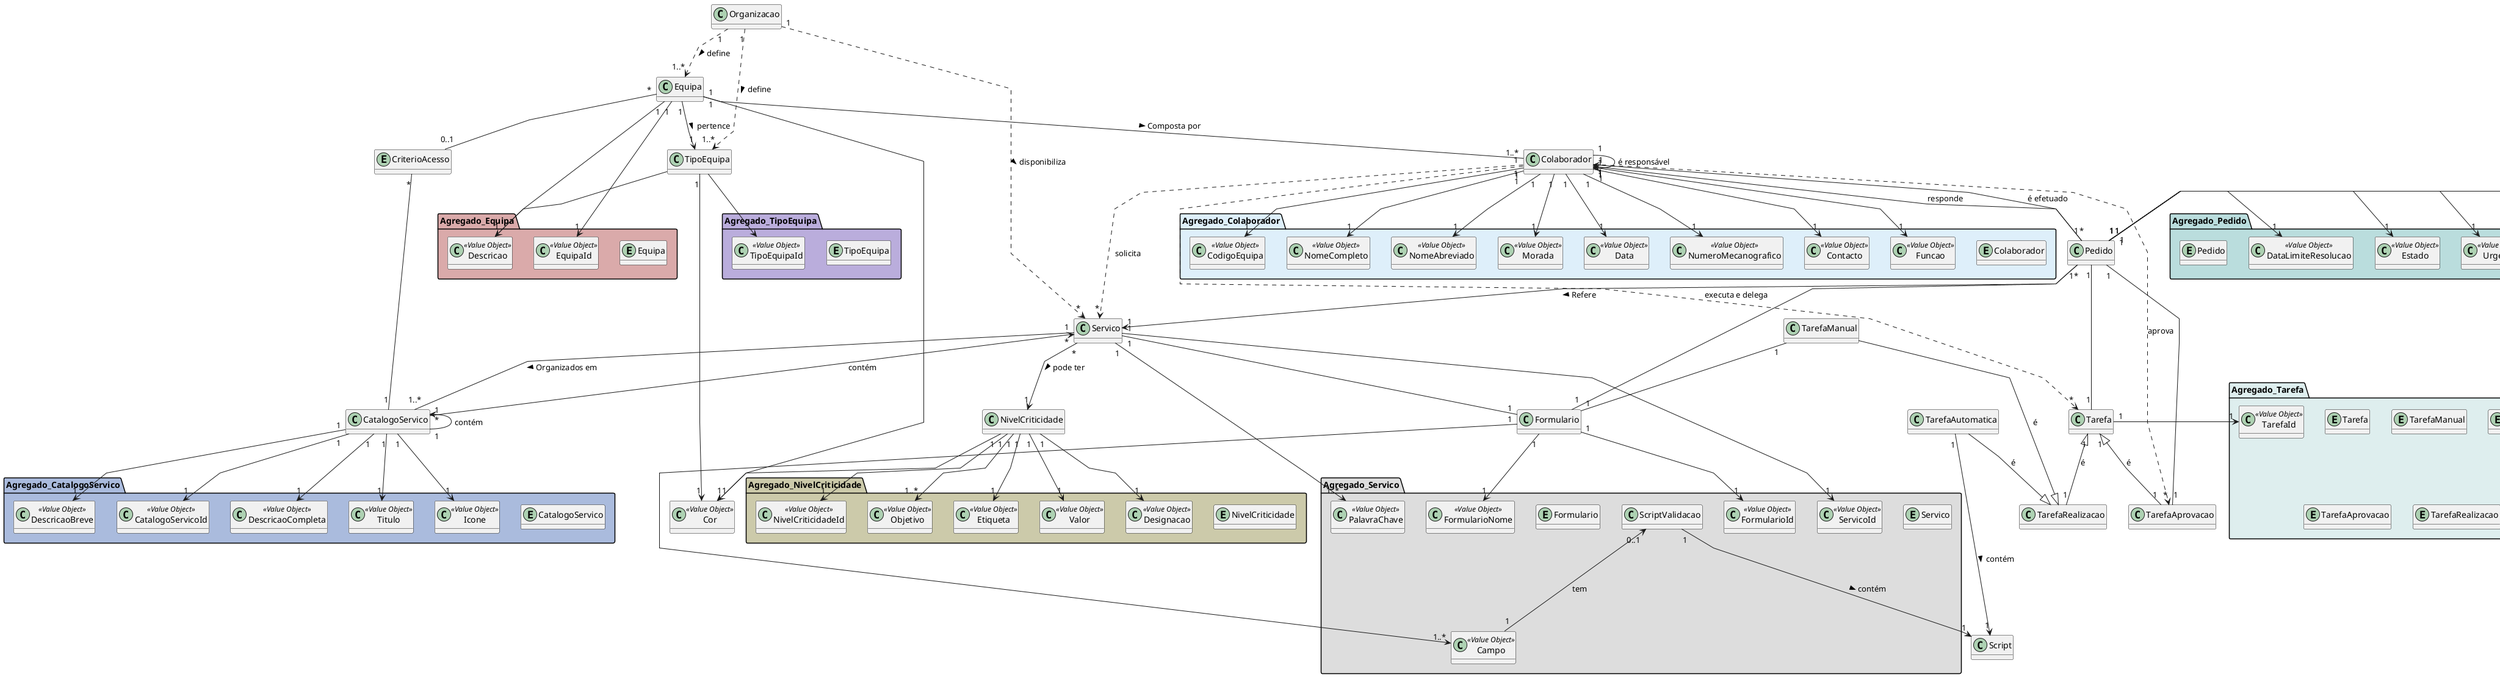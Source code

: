 
/* Este modelo de domínio deve respeitar DDD */
@startuml
skinparam linetype polyline
'left to right direction
hide fields

namespace Agregado_Servico #DDDDDD{
entity Servico{
}
class ServicoId <<Value Object>>{}
class PalavraChave <<Value Object>>{}
class ScriptValidacao{}

.Servico "1" --> "1" ServicoId
.Servico "1" --> "1..*" PalavraChave


entity Formulario{
 int idServico
 }

class FormularioNome <<Value Object>>{}

class FormularioId <<Value Object>>{}

class Campo<<Value Object>> {}

.Formulario "1" --> "1" FormularioNome
.Formulario "1" --> "1" FormularioId
.Formulario "1" -> "1..*" Campo
ScriptValidacao "0..1" <--- "1" Campo : tem
.Servico "1" -- "1..*" .CatalogoServico : > Organizados em
.Servico "1" -- "1" .Formulario
}

namespace Agregado_Tarefa #DEEEEE{
entity Tarefa{}

entity TarefaManual{}

entity TarefaAutomatica{}


entity TarefaAprovacao{}

entity TarefaRealizacao{}

class TarefaId<<Value Object>>{}


.TarefaAutomatica --|> .TarefaRealizacao : é
.TarefaManual -|> .TarefaRealizacao : é

.Pedido "1" --- "1" .Tarefa

.Tarefa "1" -> "1" TarefaId
.Tarefa "1" <|-- "1" .TarefaAprovacao : é
.Tarefa "1" <|-- "1" .TarefaRealizacao : é
}

namespace Agregado_Equipa #DAAAAA{

entity Equipa {
}

class EquipaId <<Value Object>>{}
class Descricao <<Value Object>>{}

.Equipa "1" --> "1" EquipaId
.Equipa "1" --> "1" Descricao
}

namespace Agregado_Pedido #BADDDD{
entity Pedido{}

class Urgencia <<Value Object>>{}
class Estado <<Value Object>>{}
class DataLimiteResolucao <<Value Object>>{}
class FicheiroAnexado <<Value Object>>{}
class PedidoId <<Value Object>>{}
class Prioridade <<Value Object>>{}
class Feedback <<Value Object>>{}

.Pedido "1" -> "1" Urgencia
.Pedido "1" -> "1" Estado
.Pedido "1" -> "1" DataLimiteResolucao
.Pedido "1" -> "0..*" FicheiroAnexado
.Pedido "1" -> "1" PedidoId
.Pedido "1" -> "1" Prioridade
.Pedido "1" -> "1" Feedback

}

namespace Agregado_Colaborador #DEEFFA {
entity Colaborador{
}

class NomeCompleto <<Value Object>>{
 -String PrimeiroNome
 -String[] NomesMeio
 -String UltimoNome
 }

class NomeAbreviado <<Value Object>>{
 -String PrimeiroNome
 -String UltimoNome
}

class Morada <<Value Object>>{
 -Cidade cidade
 -String rua
 -CodigoPostal codigoPostal
}

class Data <<Value Object>>{
 -int dia
 -int mes
 -int ano
}

class NumeroMecanografico <<Value Object>>{}
class Contacto <<Value Object>>{}
Class Funcao <<Value Object>>{}
Class CodigoEquipa <<Value Object>>{}

    .Equipa "1" -- "1..*" .Colaborador : "Composta por >"
    .Colaborador "1" --> "1" NomeCompleto
    .Colaborador "1" --> "1" NomeAbreviado
    .Colaborador "1" --> "1" Morada
    .Colaborador "1" --> "1" Data
    .Colaborador "1" --> "1" NumeroMecanografico
    .Colaborador "1" --> "1" Contacto
    .Colaborador "1" --> "1" Funcao
    .Colaborador "1" --> "1" CodigoEquipa
}

namespace Agregado_CatalogoServico #AABBDD{

entity CatalogoServico{
}

class CatalogoServicoId <<Value Object>>{}
class Titulo <<Value Object>>{}
class DescricaoBreve <<Value Object>>{}
class DescricaoCompleta <<Value Object>>{}
class Icone <<Value Object>>{}

.CatalogoServico "1" --> "1" CatalogoServicoId
.CatalogoServico "1" --> "1" Titulo
.CatalogoServico "1" --> "1" DescricaoBreve
.CatalogoServico "1" --> "1" DescricaoCompleta
.CatalogoServico "1" --> "1" Icone

}


namespace Agregado_TipoEquipa #BAADDC{
entity TipoEquipa{
}
class TipoEquipaId <<Value Object>>{}

.TipoEquipa --> TipoEquipaId
.TipoEquipa --> Agregado_Equipa.Descricao
}


namespace Agregado_NivelCriticidade #CCCAAA{
entity NivelCriticidade{}
class NivelCriticidadeId <<Value Object>>{}
class Objetivo <<Value Object>>{}
class Etiqueta <<Value Object>>{}
class Valor <<Value Object>>{}
class Designacao <<Value Object>>{}

.NivelCriticidade "1" --> "1" NivelCriticidadeId
.NivelCriticidade "1" --> "1..*" Objetivo
.NivelCriticidade "1" --> "1" Etiqueta
.NivelCriticidade "1" --> "1" Valor
.NivelCriticidade "1" --> "1" Designacao
}

entity CriterioAcesso{}



.Equipa "1" --> "1" .TipoEquipa : pertence >
.Equipa "*" -- "0..1" .CriterioAcesso
.CriterioAcesso "*" -- "1" .CatalogoServico

.Pedido "1" -- "1" .TarefaAprovacao


.TarefaManual "1" -- "1" .Formulario
Organizacao "1" ..> "*" .Servico : disponibiliza >
Organizacao "1" ..> "1..*" .Equipa : define >
Organizacao "1" ..> "1..*" .TipoEquipa : define >

.CatalogoServico "*" <-- "1" .CatalogoServico : contém
.Servico "*" <-- "1" .CatalogoServico : contém
.Servico "*" --> "1" .NivelCriticidade : pode ter >
.Pedido "1" -- "1" .Formulario
.Pedido "*" --> "1" .Servico : Refere >

.Colaborador "1" --> "1" .Colaborador : é responsável
.Colaborador "1" <-- "1" .Pedido : é efetuado
.Colaborador "1" <-- "*" .Pedido : responde
.Colaborador "1" ..> "*" .Servico : solicita
.Colaborador "1" ..> "*" .Tarefa : executa e delega
.Colaborador "1" ..> "*" .TarefaAprovacao : aprova

.Equipa "1" --> "1"  Cor
.TipoEquipa "1" --> "1"  Cor
.NivelCriticidade "1" --> "1" Cor
.TarefaAutomatica "1" ---> "1" Script : contém >
Agregado_Servico.ScriptValidacao "1" ---> "1" Script : contém >


class Organizacao{}
class Cor<<Value Object>>{}
class Script{}

@enduml